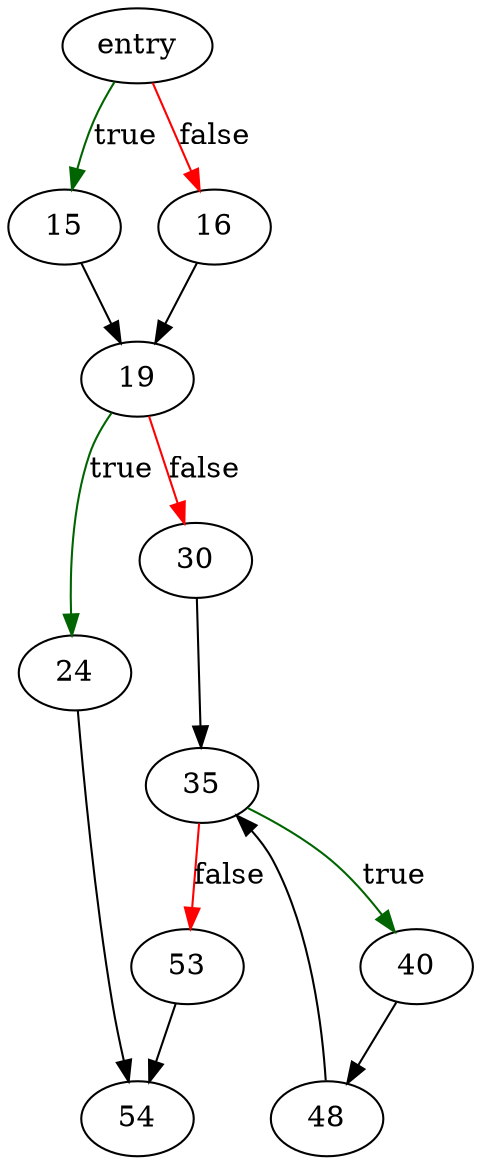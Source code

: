 digraph "setPragmaResultColumnNames" {
	// Node definitions.
	2 [label=entry];
	15;
	16;
	19;
	24;
	30;
	35;
	40;
	48;
	53;
	54;

	// Edge definitions.
	2 -> 15 [
		color=darkgreen
		label=true
	];
	2 -> 16 [
		color=red
		label=false
	];
	15 -> 19;
	16 -> 19;
	19 -> 24 [
		color=darkgreen
		label=true
	];
	19 -> 30 [
		color=red
		label=false
	];
	24 -> 54;
	30 -> 35;
	35 -> 40 [
		color=darkgreen
		label=true
	];
	35 -> 53 [
		color=red
		label=false
	];
	40 -> 48;
	48 -> 35;
	53 -> 54;
}